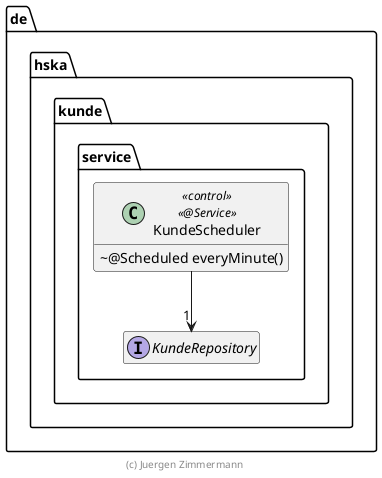 @startuml
skinparam classAttributeIconSize 0
skinparam componentStyle uml2

package de.hska.kunde.service {
    KundeScheduler -down-> "1" KundeRepository

    interface KundeRepository {
    }

    class KundeScheduler << control >> << @Service >> {
        ~ @Scheduled everyMinute()
    }
}

hide empty members
hide empty methods
hide empty fields

footer (c) Juergen Zimmermann

@enduml
